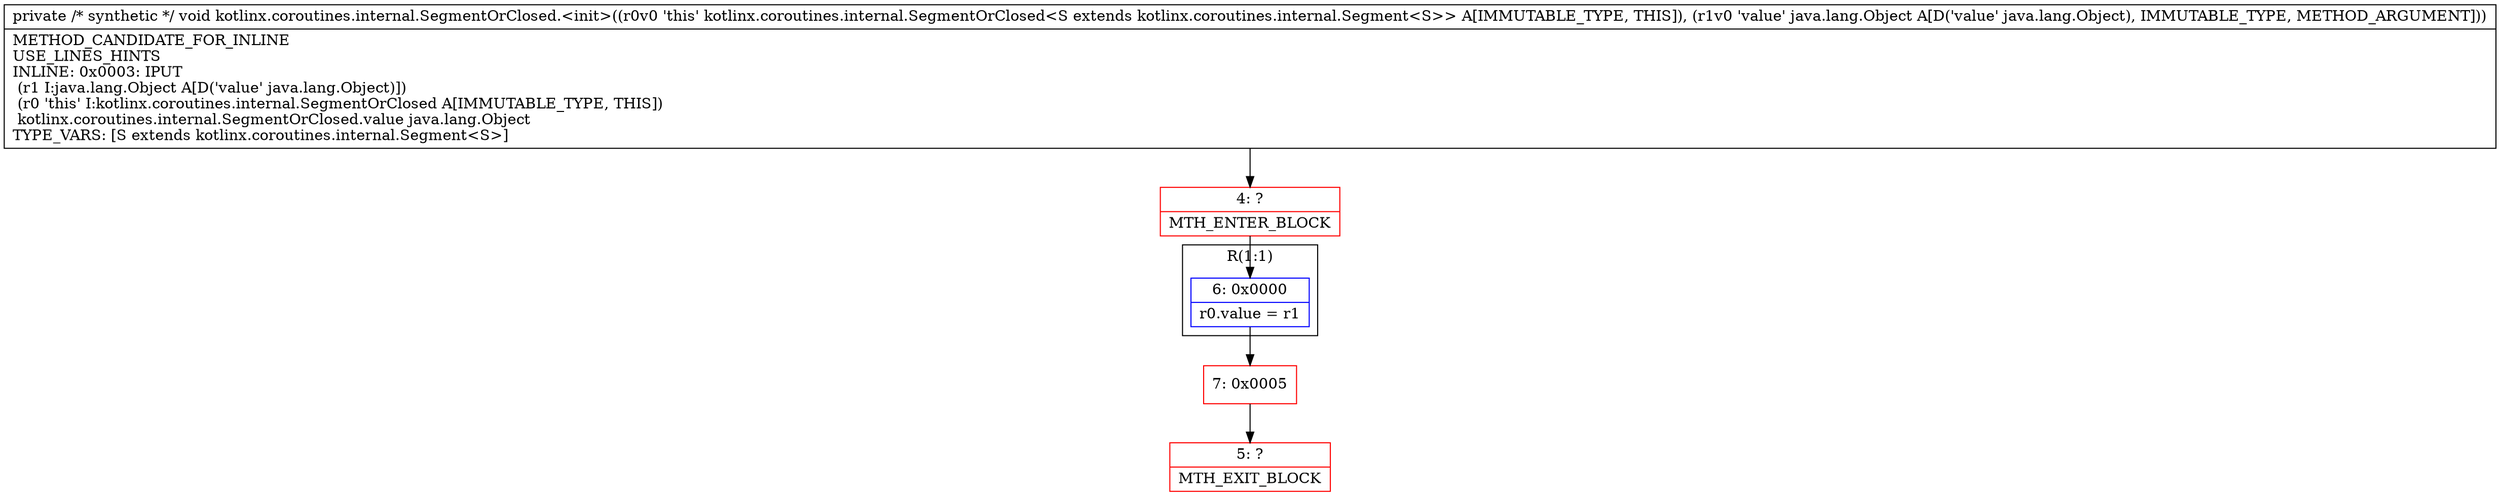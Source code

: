 digraph "CFG forkotlinx.coroutines.internal.SegmentOrClosed.\<init\>(Ljava\/lang\/Object;)V" {
subgraph cluster_Region_1020399146 {
label = "R(1:1)";
node [shape=record,color=blue];
Node_6 [shape=record,label="{6\:\ 0x0000|r0.value = r1\l}"];
}
Node_4 [shape=record,color=red,label="{4\:\ ?|MTH_ENTER_BLOCK\l}"];
Node_7 [shape=record,color=red,label="{7\:\ 0x0005}"];
Node_5 [shape=record,color=red,label="{5\:\ ?|MTH_EXIT_BLOCK\l}"];
MethodNode[shape=record,label="{private \/* synthetic *\/ void kotlinx.coroutines.internal.SegmentOrClosed.\<init\>((r0v0 'this' kotlinx.coroutines.internal.SegmentOrClosed\<S extends kotlinx.coroutines.internal.Segment\<S\>\> A[IMMUTABLE_TYPE, THIS]), (r1v0 'value' java.lang.Object A[D('value' java.lang.Object), IMMUTABLE_TYPE, METHOD_ARGUMENT]))  | METHOD_CANDIDATE_FOR_INLINE\lUSE_LINES_HINTS\lINLINE: 0x0003: IPUT  \l  (r1 I:java.lang.Object A[D('value' java.lang.Object)])\l  (r0 'this' I:kotlinx.coroutines.internal.SegmentOrClosed A[IMMUTABLE_TYPE, THIS])\l kotlinx.coroutines.internal.SegmentOrClosed.value java.lang.Object\lTYPE_VARS: [S extends kotlinx.coroutines.internal.Segment\<S\>]\l}"];
MethodNode -> Node_4;Node_6 -> Node_7;
Node_4 -> Node_6;
Node_7 -> Node_5;
}

